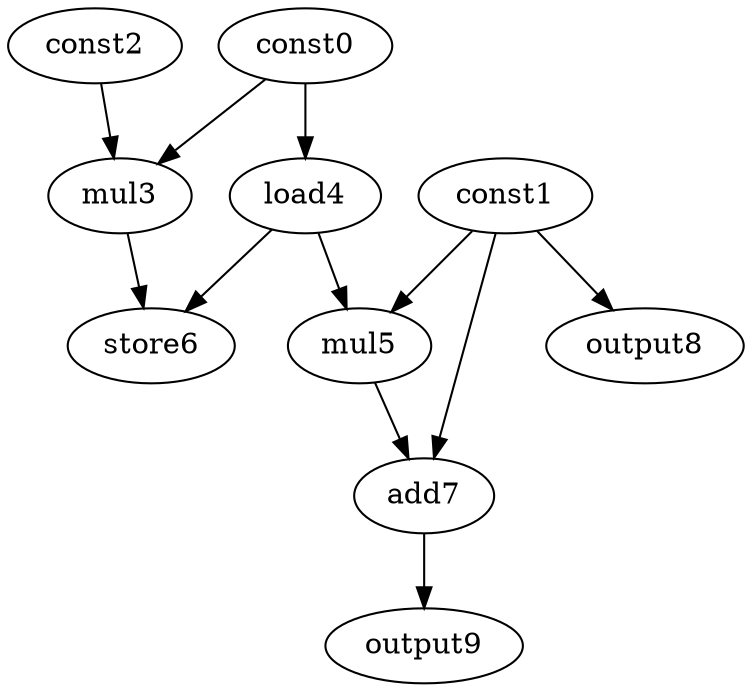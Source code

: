 digraph G { 
const0[opcode=const]; 
const1[opcode=const]; 
const2[opcode=const]; 
mul3[opcode=mul]; 
load4[opcode=load]; 
mul5[opcode=mul]; 
store6[opcode=store]; 
add7[opcode=add]; 
output8[opcode=output]; 
output9[opcode=output]; 
const0->mul3[operand=0];
const2->mul3[operand=1];
const0->load4[operand=0];
const1->output8[operand=0];
const1->mul5[operand=0];
load4->mul5[operand=1];
mul3->store6[operand=0];
load4->store6[operand=1];
const1->add7[operand=0];
mul5->add7[operand=1];
add7->output9[operand=0];
}
